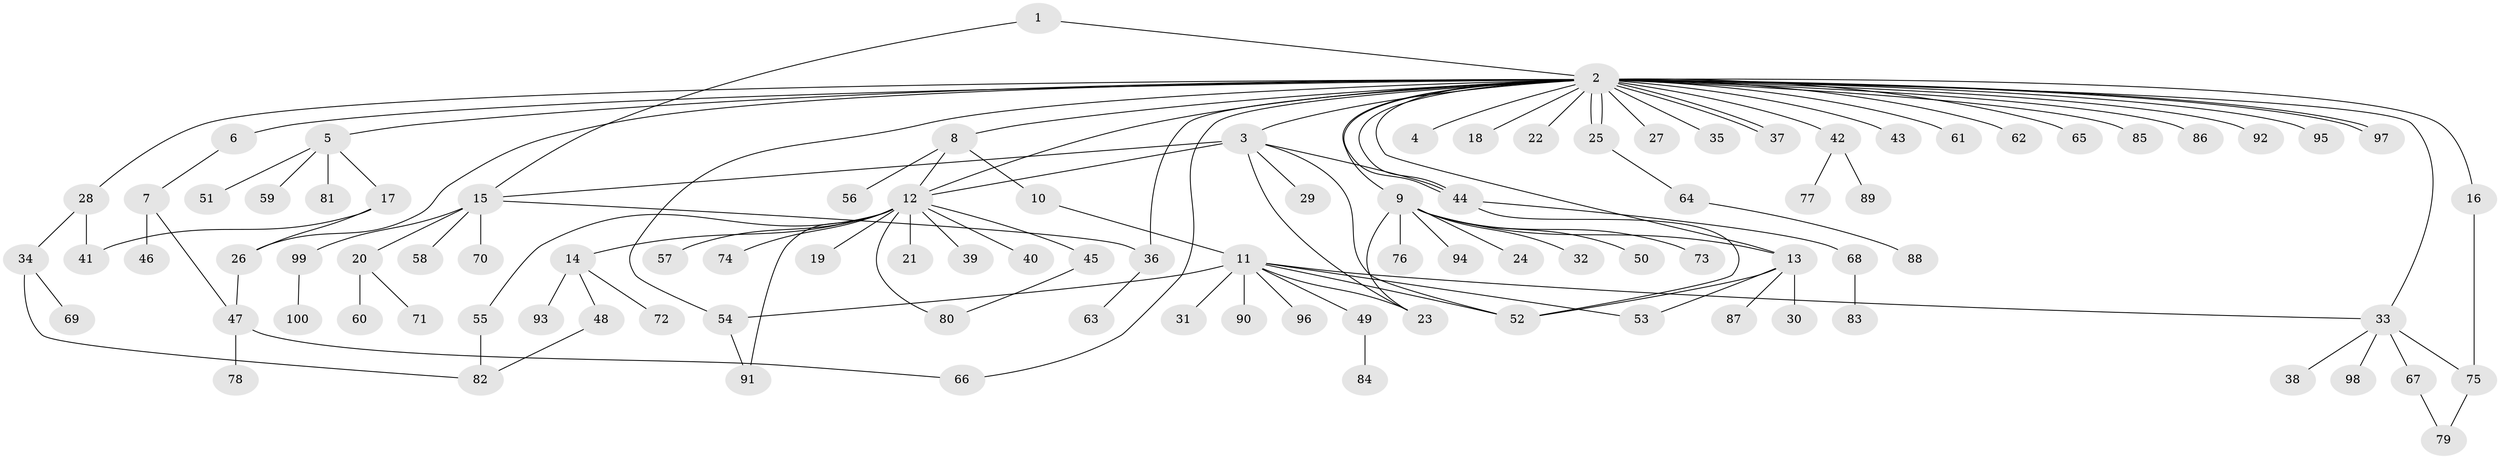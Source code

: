 // Generated by graph-tools (version 1.1) at 2025/11/02/21/25 10:11:09]
// undirected, 100 vertices, 127 edges
graph export_dot {
graph [start="1"]
  node [color=gray90,style=filled];
  1;
  2;
  3;
  4;
  5;
  6;
  7;
  8;
  9;
  10;
  11;
  12;
  13;
  14;
  15;
  16;
  17;
  18;
  19;
  20;
  21;
  22;
  23;
  24;
  25;
  26;
  27;
  28;
  29;
  30;
  31;
  32;
  33;
  34;
  35;
  36;
  37;
  38;
  39;
  40;
  41;
  42;
  43;
  44;
  45;
  46;
  47;
  48;
  49;
  50;
  51;
  52;
  53;
  54;
  55;
  56;
  57;
  58;
  59;
  60;
  61;
  62;
  63;
  64;
  65;
  66;
  67;
  68;
  69;
  70;
  71;
  72;
  73;
  74;
  75;
  76;
  77;
  78;
  79;
  80;
  81;
  82;
  83;
  84;
  85;
  86;
  87;
  88;
  89;
  90;
  91;
  92;
  93;
  94;
  95;
  96;
  97;
  98;
  99;
  100;
  1 -- 2;
  1 -- 15;
  2 -- 3;
  2 -- 4;
  2 -- 5;
  2 -- 6;
  2 -- 8;
  2 -- 9;
  2 -- 12;
  2 -- 13;
  2 -- 16;
  2 -- 18;
  2 -- 22;
  2 -- 25;
  2 -- 25;
  2 -- 26;
  2 -- 27;
  2 -- 28;
  2 -- 33;
  2 -- 35;
  2 -- 36;
  2 -- 37;
  2 -- 37;
  2 -- 42;
  2 -- 43;
  2 -- 44;
  2 -- 44;
  2 -- 54;
  2 -- 61;
  2 -- 62;
  2 -- 65;
  2 -- 66;
  2 -- 85;
  2 -- 86;
  2 -- 92;
  2 -- 95;
  2 -- 97;
  2 -- 97;
  3 -- 12;
  3 -- 15;
  3 -- 23;
  3 -- 29;
  3 -- 44;
  3 -- 52;
  5 -- 17;
  5 -- 51;
  5 -- 59;
  5 -- 81;
  6 -- 7;
  7 -- 46;
  7 -- 47;
  8 -- 10;
  8 -- 12;
  8 -- 56;
  9 -- 13;
  9 -- 23;
  9 -- 24;
  9 -- 32;
  9 -- 50;
  9 -- 73;
  9 -- 76;
  9 -- 94;
  10 -- 11;
  11 -- 23;
  11 -- 31;
  11 -- 33;
  11 -- 49;
  11 -- 52;
  11 -- 53;
  11 -- 54;
  11 -- 90;
  11 -- 96;
  12 -- 14;
  12 -- 19;
  12 -- 21;
  12 -- 39;
  12 -- 40;
  12 -- 45;
  12 -- 55;
  12 -- 57;
  12 -- 74;
  12 -- 80;
  12 -- 91;
  13 -- 30;
  13 -- 52;
  13 -- 53;
  13 -- 87;
  14 -- 48;
  14 -- 72;
  14 -- 93;
  15 -- 20;
  15 -- 36;
  15 -- 58;
  15 -- 70;
  15 -- 99;
  16 -- 75;
  17 -- 26;
  17 -- 41;
  20 -- 60;
  20 -- 71;
  25 -- 64;
  26 -- 47;
  28 -- 34;
  28 -- 41;
  33 -- 38;
  33 -- 67;
  33 -- 75;
  33 -- 98;
  34 -- 69;
  34 -- 82;
  36 -- 63;
  42 -- 77;
  42 -- 89;
  44 -- 52;
  44 -- 68;
  45 -- 80;
  47 -- 66;
  47 -- 78;
  48 -- 82;
  49 -- 84;
  54 -- 91;
  55 -- 82;
  64 -- 88;
  67 -- 79;
  68 -- 83;
  75 -- 79;
  99 -- 100;
}
